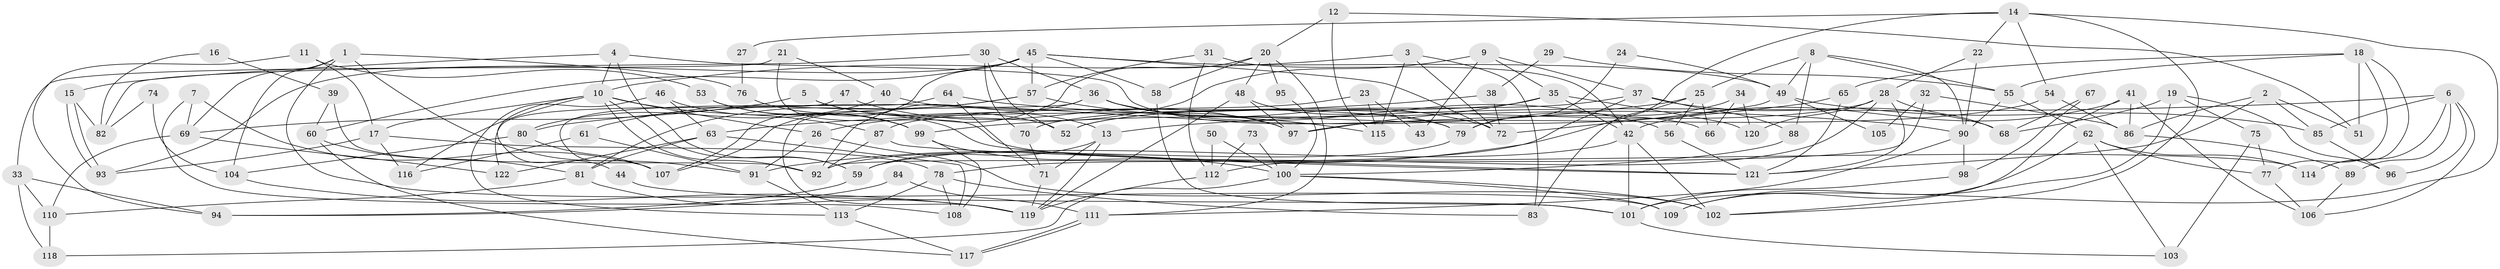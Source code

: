 // Generated by graph-tools (version 1.1) at 2025/14/03/09/25 04:14:52]
// undirected, 122 vertices, 244 edges
graph export_dot {
graph [start="1"]
  node [color=gray90,style=filled];
  1;
  2;
  3;
  4;
  5;
  6;
  7;
  8;
  9;
  10;
  11;
  12;
  13;
  14;
  15;
  16;
  17;
  18;
  19;
  20;
  21;
  22;
  23;
  24;
  25;
  26;
  27;
  28;
  29;
  30;
  31;
  32;
  33;
  34;
  35;
  36;
  37;
  38;
  39;
  40;
  41;
  42;
  43;
  44;
  45;
  46;
  47;
  48;
  49;
  50;
  51;
  52;
  53;
  54;
  55;
  56;
  57;
  58;
  59;
  60;
  61;
  62;
  63;
  64;
  65;
  66;
  67;
  68;
  69;
  70;
  71;
  72;
  73;
  74;
  75;
  76;
  77;
  78;
  79;
  80;
  81;
  82;
  83;
  84;
  85;
  86;
  87;
  88;
  89;
  90;
  91;
  92;
  93;
  94;
  95;
  96;
  97;
  98;
  99;
  100;
  101;
  102;
  103;
  104;
  105;
  106;
  107;
  108;
  109;
  110;
  111;
  112;
  113;
  114;
  115;
  116;
  117;
  118;
  119;
  120;
  121;
  122;
  1 -- 109;
  1 -- 104;
  1 -- 69;
  1 -- 76;
  1 -- 91;
  2 -- 51;
  2 -- 86;
  2 -- 85;
  2 -- 121;
  3 -- 72;
  3 -- 10;
  3 -- 83;
  3 -- 115;
  4 -- 10;
  4 -- 59;
  4 -- 15;
  4 -- 66;
  5 -- 69;
  5 -- 13;
  5 -- 52;
  6 -- 96;
  6 -- 13;
  6 -- 85;
  6 -- 89;
  6 -- 106;
  6 -- 114;
  7 -- 107;
  7 -- 108;
  7 -- 69;
  8 -- 25;
  8 -- 49;
  8 -- 55;
  8 -- 88;
  8 -- 90;
  9 -- 35;
  9 -- 37;
  9 -- 26;
  9 -- 43;
  10 -- 26;
  10 -- 116;
  10 -- 17;
  10 -- 44;
  10 -- 59;
  10 -- 87;
  10 -- 92;
  11 -- 17;
  11 -- 94;
  11 -- 53;
  12 -- 20;
  12 -- 115;
  12 -- 51;
  13 -- 59;
  13 -- 119;
  13 -- 71;
  14 -- 22;
  14 -- 102;
  14 -- 27;
  14 -- 54;
  14 -- 83;
  14 -- 101;
  15 -- 93;
  15 -- 93;
  15 -- 82;
  16 -- 82;
  16 -- 39;
  17 -- 78;
  17 -- 93;
  17 -- 116;
  18 -- 114;
  18 -- 55;
  18 -- 51;
  18 -- 65;
  18 -- 77;
  19 -- 68;
  19 -- 75;
  19 -- 96;
  19 -- 109;
  20 -- 111;
  20 -- 48;
  20 -- 58;
  20 -- 95;
  20 -- 107;
  21 -- 33;
  21 -- 114;
  21 -- 40;
  22 -- 90;
  22 -- 28;
  23 -- 115;
  23 -- 87;
  23 -- 43;
  24 -- 79;
  24 -- 49;
  25 -- 91;
  25 -- 56;
  25 -- 66;
  25 -- 80;
  26 -- 91;
  26 -- 102;
  27 -- 76;
  28 -- 121;
  28 -- 52;
  28 -- 68;
  28 -- 112;
  28 -- 120;
  29 -- 38;
  29 -- 55;
  30 -- 36;
  30 -- 52;
  30 -- 70;
  30 -- 82;
  31 -- 42;
  31 -- 112;
  31 -- 57;
  32 -- 86;
  32 -- 92;
  32 -- 105;
  33 -- 118;
  33 -- 110;
  33 -- 94;
  34 -- 120;
  34 -- 66;
  34 -- 79;
  35 -- 42;
  35 -- 97;
  35 -- 70;
  35 -- 120;
  36 -- 92;
  36 -- 72;
  36 -- 56;
  36 -- 97;
  36 -- 119;
  37 -- 88;
  37 -- 78;
  37 -- 52;
  37 -- 68;
  38 -- 72;
  38 -- 63;
  39 -- 60;
  39 -- 92;
  40 -- 80;
  40 -- 79;
  41 -- 102;
  41 -- 106;
  41 -- 42;
  41 -- 86;
  42 -- 102;
  42 -- 59;
  42 -- 101;
  44 -- 101;
  45 -- 58;
  45 -- 93;
  45 -- 49;
  45 -- 57;
  45 -- 60;
  45 -- 72;
  45 -- 107;
  46 -- 63;
  46 -- 99;
  46 -- 113;
  47 -- 122;
  47 -- 97;
  48 -- 119;
  48 -- 79;
  48 -- 97;
  49 -- 85;
  49 -- 72;
  49 -- 105;
  50 -- 112;
  50 -- 100;
  53 -- 121;
  53 -- 99;
  54 -- 97;
  54 -- 86;
  55 -- 90;
  55 -- 62;
  56 -- 121;
  57 -- 61;
  57 -- 81;
  57 -- 115;
  58 -- 101;
  59 -- 94;
  60 -- 81;
  60 -- 117;
  61 -- 91;
  61 -- 116;
  62 -- 77;
  62 -- 103;
  62 -- 109;
  62 -- 114;
  63 -- 81;
  63 -- 108;
  63 -- 122;
  64 -- 107;
  64 -- 71;
  64 -- 90;
  65 -- 121;
  65 -- 99;
  67 -- 98;
  67 -- 68;
  69 -- 110;
  69 -- 122;
  70 -- 71;
  71 -- 119;
  73 -- 100;
  73 -- 112;
  74 -- 104;
  74 -- 82;
  75 -- 103;
  75 -- 77;
  76 -- 99;
  77 -- 106;
  78 -- 83;
  78 -- 113;
  78 -- 108;
  79 -- 92;
  80 -- 107;
  80 -- 104;
  81 -- 119;
  81 -- 110;
  84 -- 94;
  84 -- 111;
  85 -- 96;
  86 -- 89;
  87 -- 92;
  87 -- 121;
  88 -- 100;
  89 -- 106;
  90 -- 98;
  90 -- 111;
  91 -- 113;
  95 -- 100;
  98 -- 101;
  99 -- 100;
  99 -- 108;
  100 -- 109;
  100 -- 102;
  100 -- 118;
  101 -- 103;
  104 -- 119;
  110 -- 118;
  111 -- 117;
  111 -- 117;
  112 -- 119;
  113 -- 117;
}
